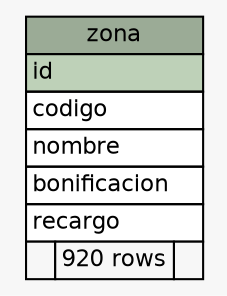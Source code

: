 // dot 2.2.1 on Windows 10 10.0
// SchemaSpy rev 590
digraph "zona" {
  graph [
    rankdir="RL"
    bgcolor="#f7f7f7"
    nodesep="0.18"
    ranksep="0.46"
    fontname="Helvetica"
    fontsize="11"
  ];
  node [
    fontname="Helvetica"
    fontsize="11"
    shape="plaintext"
  ];
  edge [
    arrowsize="0.8"
  ];
  "zona" [
    label=<
    <TABLE BORDER="0" CELLBORDER="1" CELLSPACING="0" BGCOLOR="#ffffff">
      <TR><TD COLSPAN="3" BGCOLOR="#9bab96" ALIGN="CENTER">zona</TD></TR>
      <TR><TD PORT="id" COLSPAN="3" BGCOLOR="#bed1b8" ALIGN="LEFT">id</TD></TR>
      <TR><TD PORT="codigo" COLSPAN="3" ALIGN="LEFT">codigo</TD></TR>
      <TR><TD PORT="nombre" COLSPAN="3" ALIGN="LEFT">nombre</TD></TR>
      <TR><TD PORT="bonificacion" COLSPAN="3" ALIGN="LEFT">bonificacion</TD></TR>
      <TR><TD PORT="recargo" COLSPAN="3" ALIGN="LEFT">recargo</TD></TR>
      <TR><TD ALIGN="LEFT" BGCOLOR="#f7f7f7">  </TD><TD ALIGN="RIGHT" BGCOLOR="#f7f7f7">920 rows</TD><TD ALIGN="RIGHT" BGCOLOR="#f7f7f7">  </TD></TR>
    </TABLE>>
    URL="tables/zona.html"
    tooltip="zona"
  ];
}
